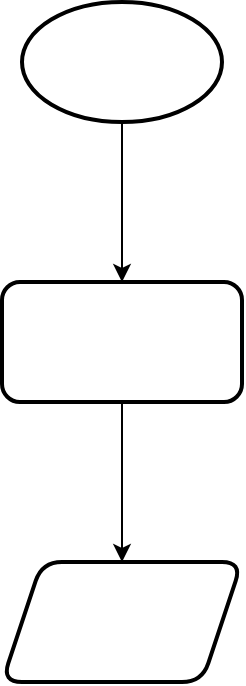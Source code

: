 <mxfile version="20.4.0" type="device"><diagram id="zzO-ygEHcUeUTRcR9Wpi" name="Страница 1"><mxGraphModel dx="1022" dy="507" grid="1" gridSize="10" guides="1" tooltips="1" connect="1" arrows="1" fold="1" page="1" pageScale="1" pageWidth="827" pageHeight="1169" math="0" shadow="0"><root><mxCell id="0"/><mxCell id="1" parent="0"/><mxCell id="_KqL4lwLnLpBbGgeR6gg-3" value="" style="edgeStyle=orthogonalEdgeStyle;rounded=0;orthogonalLoop=1;jettySize=auto;html=1;" edge="1" parent="1" source="_KqL4lwLnLpBbGgeR6gg-1" target="_KqL4lwLnLpBbGgeR6gg-2"><mxGeometry relative="1" as="geometry"/></mxCell><mxCell id="_KqL4lwLnLpBbGgeR6gg-1" value="" style="strokeWidth=2;html=1;shape=mxgraph.flowchart.start_1;whiteSpace=wrap;" vertex="1" parent="1"><mxGeometry x="350" y="40" width="100" height="60" as="geometry"/></mxCell><mxCell id="_KqL4lwLnLpBbGgeR6gg-5" value="" style="edgeStyle=orthogonalEdgeStyle;rounded=0;orthogonalLoop=1;jettySize=auto;html=1;" edge="1" parent="1" source="_KqL4lwLnLpBbGgeR6gg-2" target="_KqL4lwLnLpBbGgeR6gg-4"><mxGeometry relative="1" as="geometry"/></mxCell><mxCell id="_KqL4lwLnLpBbGgeR6gg-2" value="" style="rounded=1;whiteSpace=wrap;html=1;strokeWidth=2;" vertex="1" parent="1"><mxGeometry x="340" y="180" width="120" height="60" as="geometry"/></mxCell><mxCell id="_KqL4lwLnLpBbGgeR6gg-4" value="" style="shape=parallelogram;perimeter=parallelogramPerimeter;whiteSpace=wrap;html=1;fixedSize=1;rounded=1;strokeWidth=2;" vertex="1" parent="1"><mxGeometry x="340" y="320" width="120" height="60" as="geometry"/></mxCell></root></mxGraphModel></diagram></mxfile>